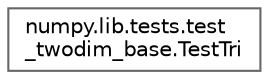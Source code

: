digraph "Graphical Class Hierarchy"
{
 // LATEX_PDF_SIZE
  bgcolor="transparent";
  edge [fontname=Helvetica,fontsize=10,labelfontname=Helvetica,labelfontsize=10];
  node [fontname=Helvetica,fontsize=10,shape=box,height=0.2,width=0.4];
  rankdir="LR";
  Node0 [id="Node000000",label="numpy.lib.tests.test\l_twodim_base.TestTri",height=0.2,width=0.4,color="grey40", fillcolor="white", style="filled",URL="$d3/d1d/classnumpy_1_1lib_1_1tests_1_1test__twodim__base_1_1TestTri.html",tooltip=" "];
}
